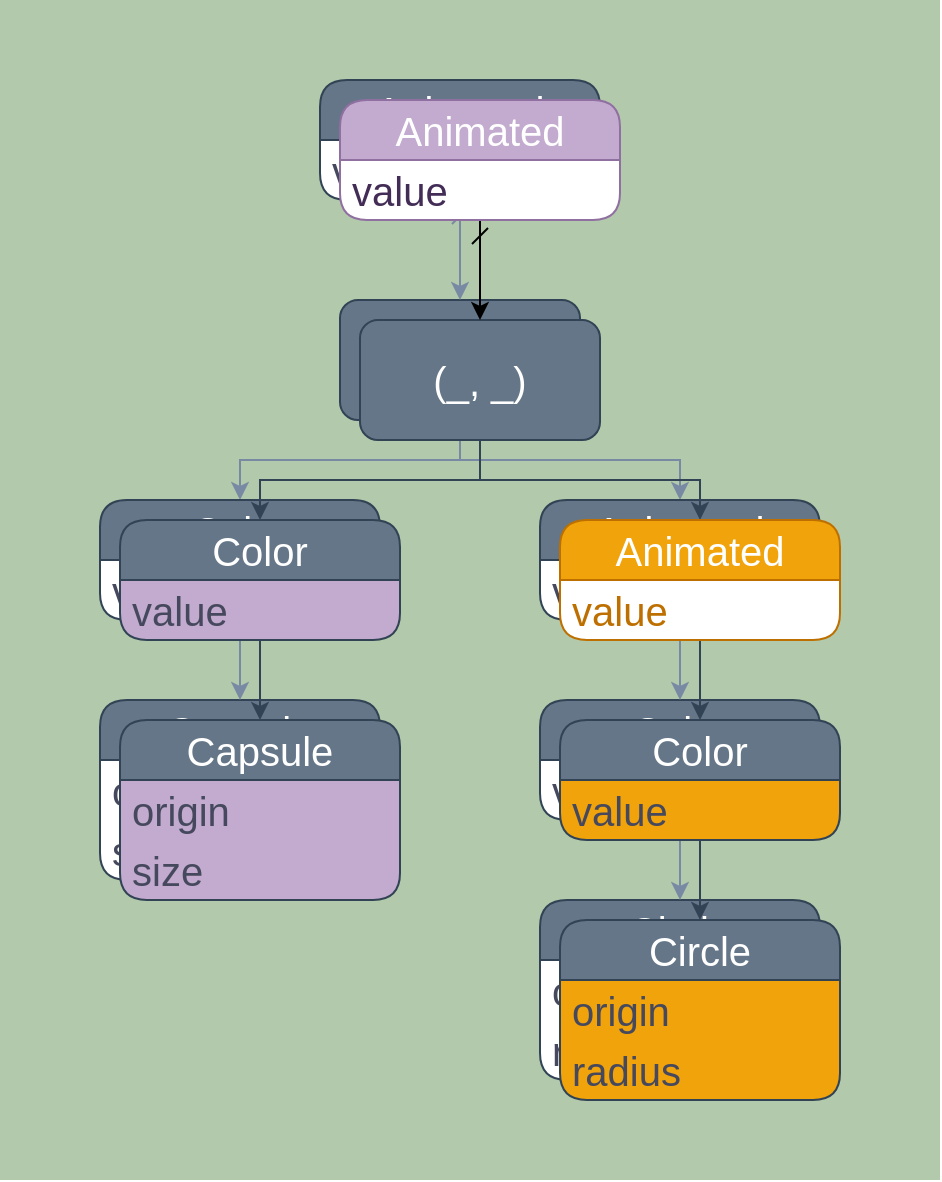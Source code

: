 <mxfile version="26.1.1">
  <diagram name="Page-1" id="kCV4FMNAXj6-lOsabvb9">
    <mxGraphModel dx="526" dy="349" grid="1" gridSize="10" guides="1" tooltips="1" connect="1" arrows="1" fold="1" page="1" pageScale="1" pageWidth="850" pageHeight="1100" math="0" shadow="0" adaptiveColors="simple">
      <root>
        <mxCell id="0" />
        <mxCell id="1" parent="0" />
        <mxCell id="o_lin4aIEjJmerfPU7aZ-24" value="" style="rounded=0;whiteSpace=wrap;html=1;glass=0;strokeColor=none;align=center;verticalAlign=middle;fontFamily=Helvetica;fontSize=20;fontColor=#46495D;fontStyle=0;labelBorderColor=none;fillColor=#B2C9AB;labelBackgroundColor=none;" parent="1" vertex="1">
          <mxGeometry x="440" y="280" width="470" height="590" as="geometry" />
        </mxCell>
        <mxCell id="o_lin4aIEjJmerfPU7aZ-1" style="edgeStyle=orthogonalEdgeStyle;rounded=0;orthogonalLoop=1;jettySize=auto;html=1;exitX=0.5;exitY=1;exitDx=0;exitDy=0;entryX=0.5;entryY=0;entryDx=0;entryDy=0;fontFamily=Helvetica;fontSize=20;fontColor=default;fontStyle=0;labelBorderColor=none;strokeColor=#788AA3;labelBackgroundColor=none;fillColor=#647687;" parent="1" source="o_lin4aIEjJmerfPU7aZ-3" target="o_lin4aIEjJmerfPU7aZ-14" edge="1">
          <mxGeometry relative="1" as="geometry" />
        </mxCell>
        <mxCell id="o_lin4aIEjJmerfPU7aZ-2" style="edgeStyle=orthogonalEdgeStyle;rounded=0;orthogonalLoop=1;jettySize=auto;html=1;exitX=0.5;exitY=1;exitDx=0;exitDy=0;fontFamily=Helvetica;fontSize=20;fontColor=default;fontStyle=0;labelBorderColor=none;strokeColor=#788AA3;labelBackgroundColor=none;fillColor=#647687;" parent="1" source="o_lin4aIEjJmerfPU7aZ-3" target="o_lin4aIEjJmerfPU7aZ-17" edge="1">
          <mxGeometry relative="1" as="geometry" />
        </mxCell>
        <mxCell id="o_lin4aIEjJmerfPU7aZ-3" value="(_, _)" style="rounded=1;whiteSpace=wrap;html=1;glass=0;strokeColor=#314354;align=center;verticalAlign=middle;fontFamily=Helvetica;fontSize=20;fontStyle=0;labelBorderColor=none;fillColor=#647687;fontColor=#ffffff;labelBackgroundColor=none;" parent="1" vertex="1">
          <mxGeometry x="610" y="430" width="120" height="60" as="geometry" />
        </mxCell>
        <mxCell id="o_lin4aIEjJmerfPU7aZ-4" value="Capsule" style="swimlane;fontStyle=0;childLayout=stackLayout;horizontal=1;startSize=30;horizontalStack=0;resizeParent=1;resizeParentMax=0;resizeLast=0;collapsible=1;marginBottom=0;whiteSpace=wrap;html=1;rounded=1;glass=0;strokeColor=#314354;align=center;verticalAlign=middle;fontFamily=Helvetica;fontSize=20;fontColor=#ffffff;labelBorderColor=none;fillColor=#647687;swimlaneFillColor=#FFFFFF;labelBackgroundColor=none;" parent="1" vertex="1">
          <mxGeometry x="490" y="630" width="140" height="90" as="geometry" />
        </mxCell>
        <mxCell id="o_lin4aIEjJmerfPU7aZ-5" value="origin" style="text;strokeColor=none;fillColor=none;align=left;verticalAlign=middle;spacingLeft=4;spacingRight=4;overflow=hidden;points=[[0,0.5],[1,0.5]];portConstraint=eastwest;rotatable=0;whiteSpace=wrap;html=1;fontFamily=Helvetica;fontSize=20;fontColor=#46495D;fontStyle=0;labelBorderColor=none;labelBackgroundColor=none;" parent="o_lin4aIEjJmerfPU7aZ-4" vertex="1">
          <mxGeometry y="30" width="140" height="30" as="geometry" />
        </mxCell>
        <mxCell id="o_lin4aIEjJmerfPU7aZ-6" value="size" style="text;strokeColor=none;fillColor=none;align=left;verticalAlign=middle;spacingLeft=4;spacingRight=4;overflow=hidden;points=[[0,0.5],[1,0.5]];portConstraint=eastwest;rotatable=0;whiteSpace=wrap;html=1;fontFamily=Helvetica;fontSize=20;fontColor=#46495D;fontStyle=0;labelBorderColor=none;labelBackgroundColor=none;" parent="o_lin4aIEjJmerfPU7aZ-4" vertex="1">
          <mxGeometry y="60" width="140" height="30" as="geometry" />
        </mxCell>
        <mxCell id="QQNYnJXrrWhXzp8zIt1v-12" style="edgeStyle=orthogonalEdgeStyle;rounded=0;orthogonalLoop=1;jettySize=auto;html=1;exitX=0.5;exitY=1;exitDx=0;exitDy=0;fontFamily=Helvetica;fontSize=20;fontColor=default;fontStyle=0;labelBorderColor=none;entryX=0.5;entryY=0;entryDx=0;entryDy=0;strokeColor=#314354;labelBackgroundColor=none;fillColor=#647687;" parent="1" target="QQNYnJXrrWhXzp8zIt1v-17" edge="1">
          <mxGeometry relative="1" as="geometry">
            <mxPoint x="180" y="540" as="sourcePoint" />
          </mxGeometry>
        </mxCell>
        <mxCell id="QQNYnJXrrWhXzp8zIt1v-16" style="edgeStyle=orthogonalEdgeStyle;rounded=0;orthogonalLoop=1;jettySize=auto;html=1;exitX=0.5;exitY=1;exitDx=0;exitDy=0;fontFamily=Helvetica;fontSize=20;fontColor=default;fontStyle=0;labelBorderColor=none;strokeColor=#314354;labelBackgroundColor=none;fillColor=#647687;" parent="1" source="QQNYnJXrrWhXzp8zIt1v-6" edge="1">
          <mxGeometry relative="1" as="geometry">
            <mxPoint x="60" y="595" as="targetPoint" />
          </mxGeometry>
        </mxCell>
        <mxCell id="o_lin4aIEjJmerfPU7aZ-7" value="Circle" style="swimlane;fontStyle=0;childLayout=stackLayout;horizontal=1;startSize=30;horizontalStack=0;resizeParent=1;resizeParentMax=0;resizeLast=0;collapsible=1;marginBottom=0;whiteSpace=wrap;html=1;rounded=1;glass=0;strokeColor=#314354;align=center;verticalAlign=middle;fontFamily=Helvetica;fontSize=20;fontColor=#ffffff;labelBorderColor=none;fillColor=#647687;swimlaneFillColor=#FFFFFF;labelBackgroundColor=none;" parent="1" vertex="1">
          <mxGeometry x="710" y="730" width="140" height="90" as="geometry" />
        </mxCell>
        <mxCell id="o_lin4aIEjJmerfPU7aZ-8" value="&lt;span style=&quot;&quot;&gt;origin&lt;/span&gt;" style="text;strokeColor=none;fillColor=none;align=left;verticalAlign=middle;spacingLeft=4;spacingRight=4;overflow=hidden;points=[[0,0.5],[1,0.5]];portConstraint=eastwest;rotatable=0;whiteSpace=wrap;html=1;fontFamily=Helvetica;fontSize=20;fontColor=#46495D;fontStyle=0;labelBorderColor=none;labelBackgroundColor=none;" parent="o_lin4aIEjJmerfPU7aZ-7" vertex="1">
          <mxGeometry y="30" width="140" height="30" as="geometry" />
        </mxCell>
        <mxCell id="o_lin4aIEjJmerfPU7aZ-9" value="&lt;span style=&quot;&quot;&gt;radius&lt;/span&gt;" style="text;strokeColor=none;fillColor=none;align=left;verticalAlign=middle;spacingLeft=4;spacingRight=4;overflow=hidden;points=[[0,0.5],[1,0.5]];portConstraint=eastwest;rotatable=0;whiteSpace=wrap;html=1;fontFamily=Helvetica;fontSize=20;fontColor=#46495D;fontStyle=0;labelBorderColor=none;labelBackgroundColor=none;" parent="o_lin4aIEjJmerfPU7aZ-7" vertex="1">
          <mxGeometry y="60" width="140" height="30" as="geometry" />
        </mxCell>
        <mxCell id="o_lin4aIEjJmerfPU7aZ-10" style="edgeStyle=orthogonalEdgeStyle;rounded=0;orthogonalLoop=1;jettySize=auto;html=1;fontFamily=Helvetica;fontSize=20;fontColor=default;fontStyle=0;labelBorderColor=none;strokeColor=#788AA3;labelBackgroundColor=none;fillColor=#647687;" parent="1" source="o_lin4aIEjJmerfPU7aZ-11" target="o_lin4aIEjJmerfPU7aZ-7" edge="1">
          <mxGeometry relative="1" as="geometry" />
        </mxCell>
        <mxCell id="o_lin4aIEjJmerfPU7aZ-11" value="Color" style="swimlane;fontStyle=0;childLayout=stackLayout;horizontal=1;startSize=30;horizontalStack=0;resizeParent=1;resizeParentMax=0;resizeLast=0;collapsible=1;marginBottom=0;whiteSpace=wrap;html=1;rounded=1;glass=0;strokeColor=#314354;align=center;verticalAlign=middle;fontFamily=Helvetica;fontSize=20;fontColor=#ffffff;labelBorderColor=none;fillColor=#647687;swimlaneFillColor=#FFFFFF;labelBackgroundColor=none;" parent="1" vertex="1">
          <mxGeometry x="710" y="630" width="140" height="60" as="geometry" />
        </mxCell>
        <mxCell id="o_lin4aIEjJmerfPU7aZ-12" value="&lt;span style=&quot;&quot;&gt;value&lt;/span&gt;" style="text;strokeColor=none;fillColor=none;align=left;verticalAlign=middle;spacingLeft=4;spacingRight=4;overflow=hidden;points=[[0,0.5],[1,0.5]];portConstraint=eastwest;rotatable=0;whiteSpace=wrap;html=1;fontFamily=Helvetica;fontSize=20;fontColor=#46495D;fontStyle=0;labelBorderColor=none;labelBackgroundColor=none;" parent="o_lin4aIEjJmerfPU7aZ-11" vertex="1">
          <mxGeometry y="30" width="140" height="30" as="geometry" />
        </mxCell>
        <mxCell id="o_lin4aIEjJmerfPU7aZ-13" style="edgeStyle=orthogonalEdgeStyle;rounded=0;orthogonalLoop=1;jettySize=auto;html=1;exitX=0.5;exitY=1;exitDx=0;exitDy=0;entryX=0.5;entryY=0;entryDx=0;entryDy=0;fontFamily=Helvetica;fontSize=20;fontColor=default;fontStyle=0;labelBorderColor=none;strokeColor=#788AA3;labelBackgroundColor=none;fillColor=#647687;" parent="1" source="o_lin4aIEjJmerfPU7aZ-14" target="o_lin4aIEjJmerfPU7aZ-4" edge="1">
          <mxGeometry relative="1" as="geometry" />
        </mxCell>
        <mxCell id="o_lin4aIEjJmerfPU7aZ-14" value="Color" style="swimlane;fontStyle=0;childLayout=stackLayout;horizontal=1;startSize=30;horizontalStack=0;resizeParent=1;resizeParentMax=0;resizeLast=0;collapsible=1;marginBottom=0;whiteSpace=wrap;html=1;rounded=1;glass=0;strokeColor=#314354;align=center;verticalAlign=middle;fontFamily=Helvetica;fontSize=20;labelBorderColor=none;fillColor=#647687;fontColor=#ffffff;swimlaneFillColor=#FFFFFF;labelBackgroundColor=none;" parent="1" vertex="1">
          <mxGeometry x="490" y="530" width="140" height="60" as="geometry" />
        </mxCell>
        <mxCell id="o_lin4aIEjJmerfPU7aZ-15" value="value" style="text;strokeColor=none;fillColor=none;align=left;verticalAlign=middle;spacingLeft=4;spacingRight=4;overflow=hidden;points=[[0,0.5],[1,0.5]];portConstraint=eastwest;rotatable=0;whiteSpace=wrap;html=1;fontFamily=Helvetica;fontSize=20;fontColor=#46495D;fontStyle=0;labelBorderColor=none;labelBackgroundColor=none;" parent="o_lin4aIEjJmerfPU7aZ-14" vertex="1">
          <mxGeometry y="30" width="140" height="30" as="geometry" />
        </mxCell>
        <mxCell id="o_lin4aIEjJmerfPU7aZ-16" style="edgeStyle=orthogonalEdgeStyle;rounded=0;orthogonalLoop=1;jettySize=auto;html=1;fontFamily=Helvetica;fontSize=20;fontColor=default;fontStyle=0;labelBorderColor=none;strokeColor=#788AA3;labelBackgroundColor=none;fillColor=#647687;" parent="1" source="o_lin4aIEjJmerfPU7aZ-17" target="o_lin4aIEjJmerfPU7aZ-11" edge="1">
          <mxGeometry relative="1" as="geometry" />
        </mxCell>
        <mxCell id="o_lin4aIEjJmerfPU7aZ-17" value="Animated" style="swimlane;fontStyle=0;childLayout=stackLayout;horizontal=1;startSize=30;horizontalStack=0;resizeParent=1;resizeParentMax=0;resizeLast=0;collapsible=1;marginBottom=0;whiteSpace=wrap;html=1;rounded=1;glass=0;strokeColor=#314354;align=center;verticalAlign=middle;fontFamily=Helvetica;fontSize=20;labelBorderColor=none;fillColor=#647687;swimlaneFillColor=#FFFFFF;fontColor=#ffffff;labelBackgroundColor=none;" parent="1" vertex="1">
          <mxGeometry x="710" y="530" width="140" height="60" as="geometry" />
        </mxCell>
        <mxCell id="o_lin4aIEjJmerfPU7aZ-18" value="value" style="text;strokeColor=none;fillColor=none;align=left;verticalAlign=middle;spacingLeft=4;spacingRight=4;overflow=hidden;points=[[0,0.5],[1,0.5]];portConstraint=eastwest;rotatable=0;whiteSpace=wrap;html=1;fontFamily=Helvetica;fontSize=20;fontColor=#46495D;fontStyle=0;labelBorderColor=none;labelBackgroundColor=none;" parent="o_lin4aIEjJmerfPU7aZ-17" vertex="1">
          <mxGeometry y="30" width="140" height="30" as="geometry" />
        </mxCell>
        <mxCell id="o_lin4aIEjJmerfPU7aZ-28" style="edgeStyle=orthogonalEdgeStyle;rounded=0;orthogonalLoop=1;jettySize=auto;html=1;strokeColor=#314354;fontColor=#46495D;fillColor=#647687;" parent="1" target="QQNYnJXrrWhXzp8zIt1v-7" edge="1">
          <mxGeometry relative="1" as="geometry">
            <mxPoint x="300" y="815" as="sourcePoint" />
          </mxGeometry>
        </mxCell>
        <mxCell id="QQNYnJXrrWhXzp8zIt1v-22" style="edgeStyle=orthogonalEdgeStyle;rounded=0;orthogonalLoop=1;jettySize=auto;html=1;exitX=0.5;exitY=1;exitDx=0;exitDy=0;entryX=0.5;entryY=0;entryDx=0;entryDy=0;fontFamily=Helvetica;fontSize=20;fontColor=default;fontStyle=0;labelBorderColor=none;strokeColor=#314354;labelBackgroundColor=none;fillColor=#647687;" parent="1" target="QQNYnJXrrWhXzp8zIt1v-21" edge="1">
          <mxGeometry relative="1" as="geometry">
            <mxPoint x="300" y="655" as="sourcePoint" />
          </mxGeometry>
        </mxCell>
        <mxCell id="QQNYnJXrrWhXzp8zIt1v-20" style="edgeStyle=orthogonalEdgeStyle;rounded=0;orthogonalLoop=1;jettySize=auto;html=1;exitX=0.5;exitY=1;exitDx=0;exitDy=0;fontFamily=Helvetica;fontSize=20;fontColor=default;fontStyle=0;labelBorderColor=none;strokeColor=#314354;labelBackgroundColor=none;fillColor=#647687;" parent="1" source="QQNYnJXrrWhXzp8zIt1v-19" edge="1">
          <mxGeometry relative="1" as="geometry">
            <mxPoint x="60" y="680" as="targetPoint" />
          </mxGeometry>
        </mxCell>
        <mxCell id="QQNYnJXrrWhXzp8zIt1v-23" style="edgeStyle=orthogonalEdgeStyle;rounded=0;orthogonalLoop=1;jettySize=auto;html=1;exitX=0.5;exitY=1;exitDx=0;exitDy=0;entryX=0.5;entryY=0;entryDx=0;entryDy=0;fontFamily=Helvetica;fontSize=20;fontColor=default;fontStyle=0;labelBorderColor=none;strokeColor=#314354;labelBackgroundColor=none;fillColor=#647687;" parent="1" target="QQNYnJXrrWhXzp8zIt1v-9" edge="1">
          <mxGeometry relative="1" as="geometry">
            <mxPoint x="300" y="735" as="sourcePoint" />
          </mxGeometry>
        </mxCell>
        <mxCell id="QQNYnJXrrWhXzp8zIt1v-52" style="edgeStyle=orthogonalEdgeStyle;rounded=0;orthogonalLoop=1;jettySize=auto;html=1;exitX=0.5;exitY=1;exitDx=0;exitDy=0;entryX=0.5;entryY=0;entryDx=0;entryDy=0;fontFamily=Helvetica;fontSize=20;fontColor=default;fontStyle=0;labelBorderColor=none;strokeColor=#314354;labelBackgroundColor=none;fillColor=#647687;" parent="1" source="QQNYnJXrrWhXzp8zIt1v-25" target="QQNYnJXrrWhXzp8zIt1v-46" edge="1">
          <mxGeometry relative="1" as="geometry" />
        </mxCell>
        <mxCell id="QQNYnJXrrWhXzp8zIt1v-58" style="edgeStyle=orthogonalEdgeStyle;rounded=0;orthogonalLoop=1;jettySize=auto;html=1;exitX=0.5;exitY=1;exitDx=0;exitDy=0;fontFamily=Helvetica;fontSize=20;fontColor=default;fontStyle=0;labelBorderColor=none;strokeColor=#314354;labelBackgroundColor=none;fillColor=#647687;" parent="1" source="QQNYnJXrrWhXzp8zIt1v-25" target="QQNYnJXrrWhXzp8zIt1v-49" edge="1">
          <mxGeometry relative="1" as="geometry" />
        </mxCell>
        <mxCell id="QQNYnJXrrWhXzp8zIt1v-25" value="(_, _)" style="rounded=1;whiteSpace=wrap;html=1;glass=0;strokeColor=#314354;align=center;verticalAlign=middle;fontFamily=Helvetica;fontSize=20;fontStyle=0;labelBorderColor=none;fillColor=#647687;fontColor=#ffffff;labelBackgroundColor=none;" parent="1" vertex="1">
          <mxGeometry x="620" y="440" width="120" height="60" as="geometry" />
        </mxCell>
        <mxCell id="QQNYnJXrrWhXzp8zIt1v-36" value="Capsule" style="swimlane;fontStyle=0;childLayout=stackLayout;horizontal=1;startSize=30;horizontalStack=0;resizeParent=1;resizeParentMax=0;resizeLast=0;collapsible=1;marginBottom=0;whiteSpace=wrap;html=1;rounded=1;glass=0;strokeColor=#314354;align=center;verticalAlign=middle;fontFamily=Helvetica;fontSize=20;fontColor=#ffffff;labelBorderColor=none;fillColor=#647687;swimlaneFillColor=#C3ABD0;labelBackgroundColor=none;" parent="1" vertex="1">
          <mxGeometry x="500" y="640" width="140" height="90" as="geometry" />
        </mxCell>
        <mxCell id="QQNYnJXrrWhXzp8zIt1v-37" value="origin" style="text;strokeColor=none;fillColor=none;align=left;verticalAlign=middle;spacingLeft=4;spacingRight=4;overflow=hidden;points=[[0,0.5],[1,0.5]];portConstraint=eastwest;rotatable=0;whiteSpace=wrap;html=1;fontFamily=Helvetica;fontSize=20;fontColor=#46495D;fontStyle=0;labelBorderColor=none;labelBackgroundColor=none;" parent="QQNYnJXrrWhXzp8zIt1v-36" vertex="1">
          <mxGeometry y="30" width="140" height="30" as="geometry" />
        </mxCell>
        <mxCell id="QQNYnJXrrWhXzp8zIt1v-38" value="size" style="text;strokeColor=none;fillColor=none;align=left;verticalAlign=middle;spacingLeft=4;spacingRight=4;overflow=hidden;points=[[0,0.5],[1,0.5]];portConstraint=eastwest;rotatable=0;whiteSpace=wrap;html=1;fontFamily=Helvetica;fontSize=20;fontColor=#46495D;fontStyle=0;labelBorderColor=none;labelBackgroundColor=none;" parent="QQNYnJXrrWhXzp8zIt1v-36" vertex="1">
          <mxGeometry y="60" width="140" height="30" as="geometry" />
        </mxCell>
        <mxCell id="QQNYnJXrrWhXzp8zIt1v-40" value="Circle" style="swimlane;fontStyle=0;childLayout=stackLayout;horizontal=1;startSize=30;horizontalStack=0;resizeParent=1;resizeParentMax=0;resizeLast=0;collapsible=1;marginBottom=0;whiteSpace=wrap;html=1;rounded=1;glass=0;strokeColor=#314354;align=center;verticalAlign=middle;fontFamily=Helvetica;fontSize=20;fontColor=#ffffff;labelBorderColor=none;fillColor=#647687;swimlaneFillColor=#F0A30A;labelBackgroundColor=none;" parent="1" vertex="1">
          <mxGeometry x="720" y="740" width="140" height="90" as="geometry" />
        </mxCell>
        <mxCell id="QQNYnJXrrWhXzp8zIt1v-41" value="&lt;span style=&quot;&quot;&gt;origin&lt;/span&gt;" style="text;strokeColor=none;fillColor=none;align=left;verticalAlign=middle;spacingLeft=4;spacingRight=4;overflow=hidden;points=[[0,0.5],[1,0.5]];portConstraint=eastwest;rotatable=0;whiteSpace=wrap;html=1;fontFamily=Helvetica;fontSize=20;fontColor=#46495D;fontStyle=0;labelBorderColor=none;labelBackgroundColor=none;" parent="QQNYnJXrrWhXzp8zIt1v-40" vertex="1">
          <mxGeometry y="30" width="140" height="30" as="geometry" />
        </mxCell>
        <mxCell id="QQNYnJXrrWhXzp8zIt1v-42" value="&lt;span style=&quot;&quot;&gt;radius&lt;/span&gt;" style="text;strokeColor=none;fillColor=none;align=left;verticalAlign=middle;spacingLeft=4;spacingRight=4;overflow=hidden;points=[[0,0.5],[1,0.5]];portConstraint=eastwest;rotatable=0;whiteSpace=wrap;html=1;fontFamily=Helvetica;fontSize=20;fontColor=#46495D;fontStyle=0;labelBorderColor=none;labelBackgroundColor=none;" parent="QQNYnJXrrWhXzp8zIt1v-40" vertex="1">
          <mxGeometry y="60" width="140" height="30" as="geometry" />
        </mxCell>
        <mxCell id="QQNYnJXrrWhXzp8zIt1v-57" style="edgeStyle=orthogonalEdgeStyle;rounded=0;orthogonalLoop=1;jettySize=auto;html=1;fontFamily=Helvetica;fontSize=20;fontColor=default;fontStyle=0;labelBorderColor=none;strokeColor=#314354;labelBackgroundColor=none;fillColor=#647687;" parent="1" source="QQNYnJXrrWhXzp8zIt1v-43" target="QQNYnJXrrWhXzp8zIt1v-40" edge="1">
          <mxGeometry relative="1" as="geometry" />
        </mxCell>
        <mxCell id="QQNYnJXrrWhXzp8zIt1v-43" value="Color" style="swimlane;fontStyle=0;childLayout=stackLayout;horizontal=1;startSize=30;horizontalStack=0;resizeParent=1;resizeParentMax=0;resizeLast=0;collapsible=1;marginBottom=0;whiteSpace=wrap;html=1;rounded=1;glass=0;strokeColor=#314354;align=center;verticalAlign=middle;fontFamily=Helvetica;fontSize=20;fontColor=#ffffff;labelBorderColor=none;fillColor=#647687;swimlaneFillColor=#F0A30A;labelBackgroundColor=none;" parent="1" vertex="1">
          <mxGeometry x="720" y="640" width="140" height="60" as="geometry" />
        </mxCell>
        <mxCell id="QQNYnJXrrWhXzp8zIt1v-44" value="&lt;span style=&quot;&quot;&gt;value&lt;/span&gt;" style="text;strokeColor=none;fillColor=none;align=left;verticalAlign=middle;spacingLeft=4;spacingRight=4;overflow=hidden;points=[[0,0.5],[1,0.5]];portConstraint=eastwest;rotatable=0;whiteSpace=wrap;html=1;fontFamily=Helvetica;fontSize=20;fontColor=#46495D;fontStyle=0;labelBorderColor=none;labelBackgroundColor=none;" parent="QQNYnJXrrWhXzp8zIt1v-43" vertex="1">
          <mxGeometry y="30" width="140" height="30" as="geometry" />
        </mxCell>
        <mxCell id="QQNYnJXrrWhXzp8zIt1v-54" style="edgeStyle=orthogonalEdgeStyle;rounded=0;orthogonalLoop=1;jettySize=auto;html=1;exitX=0.5;exitY=1;exitDx=0;exitDy=0;entryX=0.5;entryY=0;entryDx=0;entryDy=0;fontFamily=Helvetica;fontSize=20;fontColor=default;fontStyle=0;labelBorderColor=none;strokeColor=#314354;labelBackgroundColor=none;fillColor=#647687;" parent="1" source="QQNYnJXrrWhXzp8zIt1v-46" target="QQNYnJXrrWhXzp8zIt1v-36" edge="1">
          <mxGeometry relative="1" as="geometry" />
        </mxCell>
        <mxCell id="QQNYnJXrrWhXzp8zIt1v-46" value="Color" style="swimlane;fontStyle=0;childLayout=stackLayout;horizontal=1;startSize=30;horizontalStack=0;resizeParent=1;resizeParentMax=0;resizeLast=0;collapsible=1;marginBottom=0;whiteSpace=wrap;html=1;rounded=1;glass=0;strokeColor=#314354;align=center;verticalAlign=middle;fontFamily=Helvetica;fontSize=20;labelBorderColor=none;fillColor=#647687;fontColor=#ffffff;swimlaneFillColor=#C3ABD0;labelBackgroundColor=none;" parent="1" vertex="1">
          <mxGeometry x="500" y="540" width="140" height="60" as="geometry" />
        </mxCell>
        <mxCell id="QQNYnJXrrWhXzp8zIt1v-47" value="value" style="text;strokeColor=none;fillColor=none;align=left;verticalAlign=middle;spacingLeft=4;spacingRight=4;overflow=hidden;points=[[0,0.5],[1,0.5]];portConstraint=eastwest;rotatable=0;whiteSpace=wrap;html=1;fontFamily=Helvetica;fontSize=20;fontColor=#46495D;fontStyle=0;labelBorderColor=none;labelBackgroundColor=none;" parent="QQNYnJXrrWhXzp8zIt1v-46" vertex="1">
          <mxGeometry y="30" width="140" height="30" as="geometry" />
        </mxCell>
        <mxCell id="QQNYnJXrrWhXzp8zIt1v-56" style="edgeStyle=orthogonalEdgeStyle;rounded=0;orthogonalLoop=1;jettySize=auto;html=1;fontFamily=Helvetica;fontSize=20;fontColor=default;fontStyle=0;labelBorderColor=none;strokeColor=#314354;labelBackgroundColor=none;fillColor=#647687;" parent="1" source="QQNYnJXrrWhXzp8zIt1v-49" target="QQNYnJXrrWhXzp8zIt1v-43" edge="1">
          <mxGeometry relative="1" as="geometry" />
        </mxCell>
        <mxCell id="QQNYnJXrrWhXzp8zIt1v-49" value="&lt;span style=&quot;&quot;&gt;Animated&lt;/span&gt;" style="swimlane;fontStyle=0;childLayout=stackLayout;horizontal=1;startSize=30;horizontalStack=0;resizeParent=1;resizeParentMax=0;resizeLast=0;collapsible=1;marginBottom=0;whiteSpace=wrap;html=1;rounded=1;glass=0;strokeColor=#BD7000;align=center;verticalAlign=middle;fontFamily=Helvetica;fontSize=20;labelBorderColor=none;fillColor=#F0A30A;swimlaneFillColor=#FFFFFF;labelBackgroundColor=none;fontColor=#FFFFFF;" parent="1" vertex="1">
          <mxGeometry x="720" y="540" width="140" height="60" as="geometry" />
        </mxCell>
        <mxCell id="QQNYnJXrrWhXzp8zIt1v-50" value="value" style="text;strokeColor=none;fillColor=none;align=left;verticalAlign=middle;spacingLeft=4;spacingRight=4;overflow=hidden;points=[[0,0.5],[1,0.5]];portConstraint=eastwest;rotatable=0;whiteSpace=wrap;html=1;fontFamily=Helvetica;fontSize=20;fontColor=#BD7000;fontStyle=0;labelBorderColor=none;labelBackgroundColor=none;" parent="QQNYnJXrrWhXzp8zIt1v-49" vertex="1">
          <mxGeometry y="30" width="140" height="30" as="geometry" />
        </mxCell>
        <mxCell id="o_lin4aIEjJmerfPU7aZ-29" style="edgeStyle=orthogonalEdgeStyle;rounded=0;orthogonalLoop=1;jettySize=auto;html=1;strokeColor=#314354;fontColor=#46495D;fillColor=#647687;" parent="1" source="QQNYnJXrrWhXzp8zIt1v-8" edge="1">
          <mxGeometry relative="1" as="geometry">
            <mxPoint x="180" y="480" as="targetPoint" />
          </mxGeometry>
        </mxCell>
        <mxCell id="5jLB0TAwFaJa0sAWyciR-3" style="edgeStyle=orthogonalEdgeStyle;rounded=0;orthogonalLoop=1;jettySize=auto;html=1;jumpStyle=none;flowAnimation=0;startArrow=dash;startFill=0;" edge="1" parent="1" source="5jLB0TAwFaJa0sAWyciR-1" target="QQNYnJXrrWhXzp8zIt1v-25">
          <mxGeometry relative="1" as="geometry" />
        </mxCell>
        <mxCell id="5jLB0TAwFaJa0sAWyciR-4" value="&lt;span style=&quot;&quot;&gt;Animated&lt;/span&gt;" style="swimlane;fontStyle=0;childLayout=stackLayout;horizontal=1;startSize=30;horizontalStack=0;resizeParent=1;resizeParentMax=0;resizeLast=0;collapsible=1;marginBottom=0;whiteSpace=wrap;html=1;rounded=1;glass=0;strokeColor=#314354;align=center;verticalAlign=middle;fontFamily=Helvetica;fontSize=20;labelBorderColor=none;fillColor=#647687;swimlaneFillColor=#FFFFFF;labelBackgroundColor=none;fontColor=#ffffff;" vertex="1" parent="1">
          <mxGeometry x="600" y="320" width="140" height="60" as="geometry" />
        </mxCell>
        <mxCell id="5jLB0TAwFaJa0sAWyciR-5" value="value" style="text;strokeColor=none;fillColor=none;align=left;verticalAlign=middle;spacingLeft=4;spacingRight=4;overflow=hidden;points=[[0,0.5],[1,0.5]];portConstraint=eastwest;rotatable=0;whiteSpace=wrap;html=1;fontFamily=Helvetica;fontSize=20;fontColor=#46495D;fontStyle=0;labelBorderColor=none;labelBackgroundColor=none;" vertex="1" parent="5jLB0TAwFaJa0sAWyciR-4">
          <mxGeometry y="30" width="140" height="30" as="geometry" />
        </mxCell>
        <mxCell id="5jLB0TAwFaJa0sAWyciR-6" style="edgeStyle=orthogonalEdgeStyle;rounded=0;orthogonalLoop=1;jettySize=auto;html=1;fillColor=#647687;strokeColor=#788AA3;startArrow=dash;startFill=0;" edge="1" parent="1" source="5jLB0TAwFaJa0sAWyciR-4" target="o_lin4aIEjJmerfPU7aZ-3">
          <mxGeometry relative="1" as="geometry" />
        </mxCell>
        <mxCell id="5jLB0TAwFaJa0sAWyciR-1" value="&lt;span style=&quot;&quot;&gt;Animated&lt;/span&gt;" style="swimlane;fontStyle=0;childLayout=stackLayout;horizontal=1;startSize=30;horizontalStack=0;resizeParent=1;resizeParentMax=0;resizeLast=0;collapsible=1;marginBottom=0;whiteSpace=wrap;html=1;rounded=1;glass=0;strokeColor=#906FA1;align=center;verticalAlign=middle;fontFamily=Helvetica;fontSize=20;labelBorderColor=none;fillColor=#C3ABD0;swimlaneFillColor=#FFFFFF;labelBackgroundColor=none;fontColor=#ffffff;" vertex="1" parent="1">
          <mxGeometry x="610" y="330" width="140" height="60" as="geometry" />
        </mxCell>
        <mxCell id="5jLB0TAwFaJa0sAWyciR-2" value="value" style="text;strokeColor=none;fillColor=none;align=left;verticalAlign=middle;spacingLeft=4;spacingRight=4;overflow=hidden;points=[[0,0.5],[1,0.5]];portConstraint=eastwest;rotatable=0;whiteSpace=wrap;html=1;fontFamily=Helvetica;fontSize=20;fontColor=#432D57;fontStyle=0;labelBorderColor=none;labelBackgroundColor=none;" vertex="1" parent="5jLB0TAwFaJa0sAWyciR-1">
          <mxGeometry y="30" width="140" height="30" as="geometry" />
        </mxCell>
      </root>
    </mxGraphModel>
  </diagram>
</mxfile>
